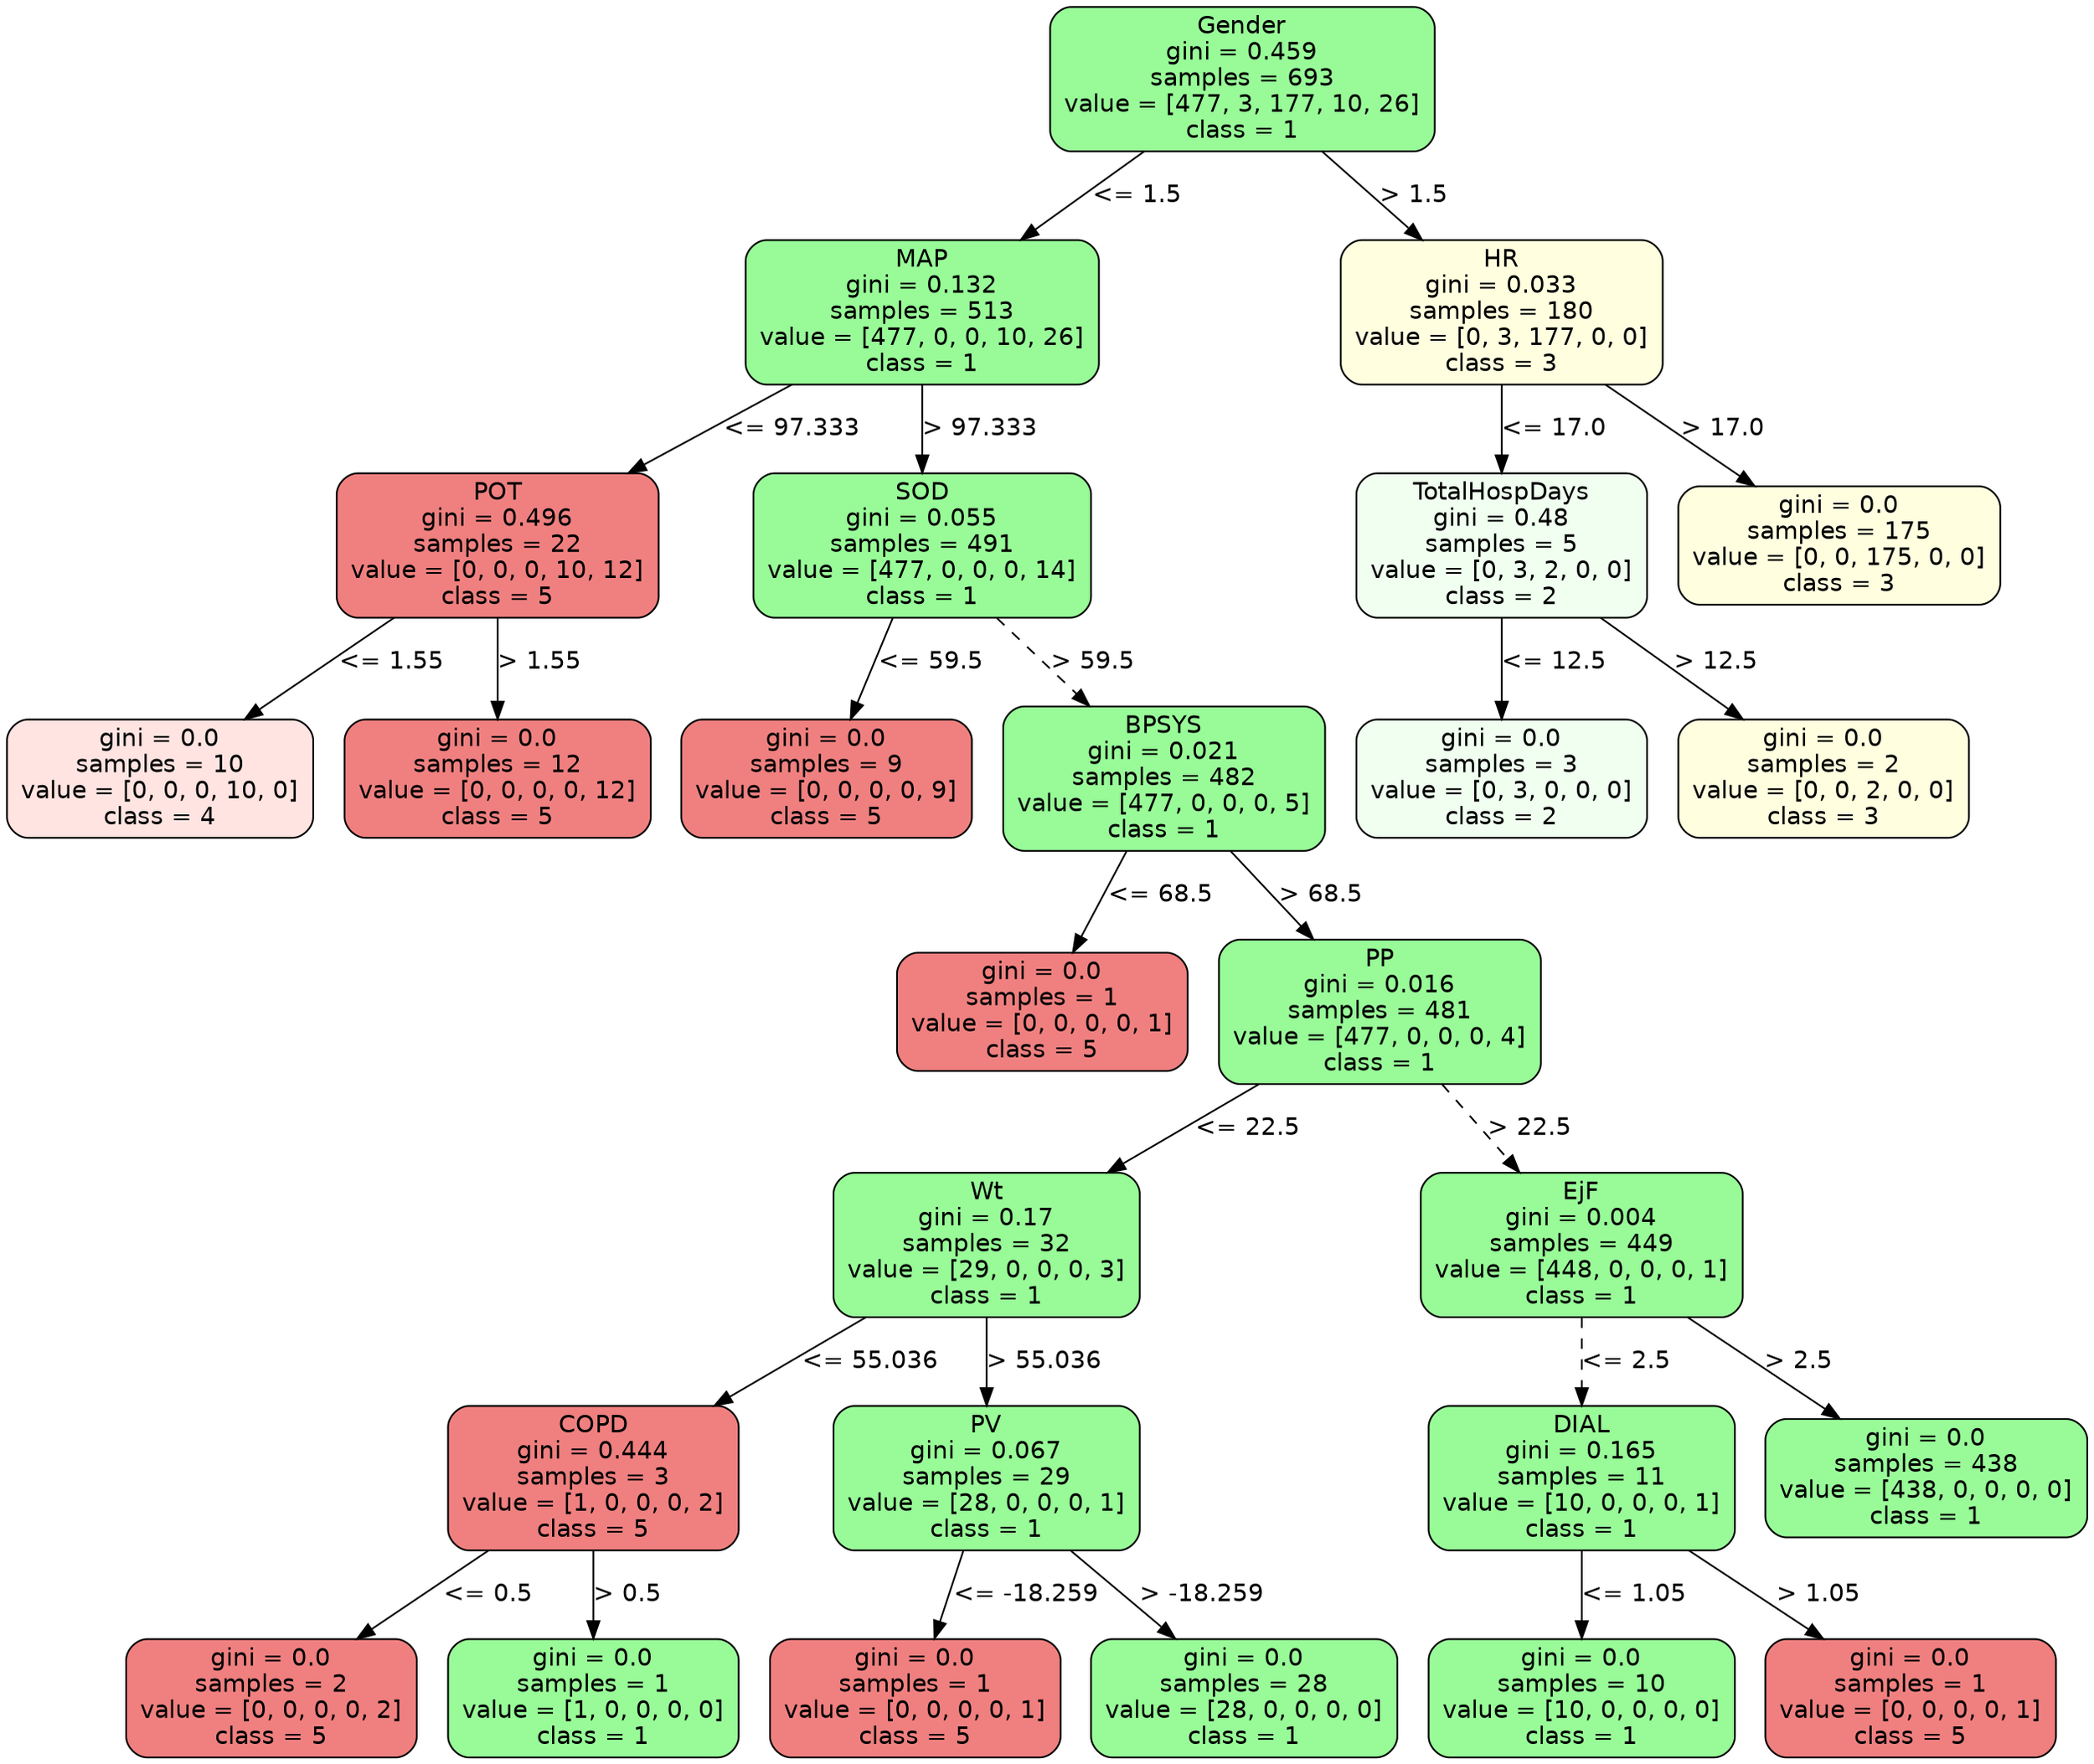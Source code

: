 strict digraph Tree {
	graph [bb="0,0,1019,1006"];
	node [color=black,
		fontname=helvetica,
		label="\N",
		shape=box,
		style="filled, rounded"
	];
	edge [fontname=helvetica];
	0	[fillcolor=palegreen,
		height=1.1528,
		label="Gender\ngini = 0.459\nsamples = 693\nvalue = [477, 3, 177, 10, 26]\nclass = 1",
		pos="605.5,964.5",
		width=2.5694];
	1	[fillcolor=palegreen,
		height=1.1528,
		label="MAP\ngini = 0.132\nsamples = 513\nvalue = [477, 0, 0, 10, 26]\nclass = 1",
		pos="447.5,830.5",
		width=2.3611];
	0 -> 1	[label="<= 1.5",
		labelangle=45,
		labeldistance=2.5,
		lp="551.5,897.5",
		op="<=",
		param=1.5,
		pos="e,496.03,872.05 556.81,922.82 540.06,908.83 521.17,893.04 503.86,878.59",
		style=solid];
	22	[fillcolor=lightyellow,
		height=1.1528,
		label="HR\ngini = 0.033\nsamples = 180\nvalue = [0, 3, 177, 0, 0]\nclass = 3",
		pos="732.5,830.5",
		width=2.1528];
	0 -> 22	[label="> 1.5",
		labelangle=-45,
		labeldistance=2.5,
		lp="689,897.5",
		op=">",
		param=1.5,
		pos="e,693.27,872.27 644.64,922.82 657.8,909.14 672.6,893.76 686.25,879.57",
		style=solid];
	2	[fillcolor=lightcoral,
		height=1.1528,
		label="POT\ngini = 0.496\nsamples = 22\nvalue = [0, 0, 0, 10, 12]\nclass = 5",
		pos="238.5,696.5",
		width=2.1528];
	1 -> 2	[label="<= 97.333",
		lp="380.5,763.5",
		op="<=",
		param=97.333,
		pos="e,302.87,738.15 383.37,789 360.61,774.62 334.83,758.34 311.39,743.53",
		style=solid];
	5	[fillcolor=palegreen,
		height=1.1528,
		label="SOD\ngini = 0.055\nsamples = 491\nvalue = [477, 0, 0, 0, 14]\nclass = 1",
		pos="447.5,696.5",
		width=2.25];
	1 -> 5	[label="> 97.333",
		lp="474.5,763.5",
		op=">",
		param=97.333,
		pos="e,447.5,738.27 447.5,788.82 447.5,776.02 447.5,761.73 447.5,748.32",
		style=solid];
	3	[fillcolor=mistyrose,
		height=0.94444,
		label="gini = 0.0\nsamples = 10\nvalue = [0, 0, 0, 10, 0]\nclass = 4",
		pos="73.5,562.5",
		width=2.0417];
	2 -> 3	[label="<= 1.55",
		lp="185,629.5",
		op="<=",
		param=1.55,
		pos="e,114.79,596.53 187.65,654.82 167,638.3 143.24,619.29 122.75,602.9",
		style=solid];
	4	[fillcolor=lightcoral,
		height=0.94444,
		label="gini = 0.0\nsamples = 12\nvalue = [0, 0, 0, 0, 12]\nclass = 5",
		pos="238.5,562.5",
		width=2.0417];
	2 -> 4	[label="> 1.55",
		lp="258,629.5",
		op=">",
		param=1.55,
		pos="e,238.5,596.74 238.5,654.82 238.5,639.68 238.5,622.44 238.5,607.05",
		style=solid];
	6	[fillcolor=lightcoral,
		height=0.94444,
		label="gini = 0.0\nsamples = 9\nvalue = [0, 0, 0, 0, 9]\nclass = 5",
		pos="400.5,562.5",
		width=1.9444];
	5 -> 6	[label="<= 59.5",
		lp="449,629.5",
		op="<=",
		param=59.5,
		pos="e,412.34,596.74 433.01,654.82 427.52,639.39 421.25,621.78 415.69,606.17",
		style=solid];
	7	[fillcolor=palegreen,
		height=1.1528,
		label="BPSYS\ngini = 0.021\nsamples = 482\nvalue = [477, 0, 0, 0, 5]\nclass = 1",
		pos="566.5,562.5",
		width=2.1528];
	5 -> 7	[label="> 59.5",
		lp="531,629.5",
		op=">",
		param=59.5,
		pos="e,529.74,604.27 484.17,654.82 496.39,641.27 510.12,626.04 522.81,611.96",
		style=dashed];
	8	[fillcolor=lightcoral,
		height=0.94444,
		label="gini = 0.0\nsamples = 1\nvalue = [0, 0, 0, 0, 1]\nclass = 5",
		pos="507.5,428.5",
		width=1.9444];
	7 -> 8	[label="<= 68.5",
		lp="563,495.5",
		op="<=",
		param=68.5,
		pos="e,522.36,462.74 548.32,520.82 541.42,505.39 533.55,487.78 526.57,472.17",
		style=solid];
	9	[fillcolor=palegreen,
		height=1.1528,
		label="PP\ngini = 0.016\nsamples = 481\nvalue = [477, 0, 0, 0, 4]\nclass = 1",
		pos="673.5,428.5",
		width=2.1528];
	7 -> 9	[label="> 68.5",
		lp="643,495.5",
		op=">",
		param=68.5,
		pos="e,640.45,470.27 599.48,520.82 610.36,507.39 622.58,492.32 633.9,478.35",
		style=solid];
	10	[fillcolor=palegreen,
		height=1.1528,
		label="Wt\ngini = 0.17\nsamples = 32\nvalue = [29, 0, 0, 0, 3]\nclass = 1",
		pos="481.5,294.5",
		width=2.0417];
	9 -> 10	[label="<= 22.5",
		lp="607,361.5",
		op="<=",
		param=22.5,
		pos="e,540.63,336.15 614.59,387 593.86,372.75 570.41,356.62 549.02,341.92",
		style=solid];
	17	[fillcolor=palegreen,
		height=1.1528,
		label="EjF\ngini = 0.004\nsamples = 449\nvalue = [448, 0, 0, 0, 1]\nclass = 1",
		pos="772.5,294.5",
		width=2.1528];
	9 -> 17	[label="> 22.5",
		lp="746,361.5",
		op=">",
		param=22.5,
		pos="e,741.92,336.27 704.01,386.82 714.08,373.39 725.38,358.32 735.86,344.35",
		style=dashed];
	11	[fillcolor=lightcoral,
		height=1.1528,
		label="COPD\ngini = 0.444\nsamples = 3\nvalue = [1, 0, 0, 0, 2]\nclass = 5",
		pos="287.5,160.5",
		width=1.9444];
	10 -> 11	[label="<= 55.036",
		lp="421.5,227.5",
		op="<=",
		param=55.036,
		pos="e,347.25,202.15 421.98,253 401.03,238.75 377.33,222.62 355.73,207.92",
		style=solid];
	14	[fillcolor=palegreen,
		height=1.1528,
		label="PV\ngini = 0.067\nsamples = 29\nvalue = [28, 0, 0, 0, 1]\nclass = 1",
		pos="481.5,160.5",
		width=2.0417];
	10 -> 14	[label="> 55.036",
		lp="508.5,227.5",
		op=">",
		param=55.036,
		pos="e,481.5,202.27 481.5,252.82 481.5,240.02 481.5,225.73 481.5,212.32",
		style=solid];
	12	[fillcolor=lightcoral,
		height=0.94444,
		label="gini = 0.0\nsamples = 2\nvalue = [0, 0, 0, 0, 2]\nclass = 5",
		pos="129.5,34",
		width=1.9444];
	11 -> 12	[label="<= 0.5",
		lp="233.5,93.5",
		op="<=",
		param=0.5,
		pos="e,171.6,68.177 235.76,118.73 217.74,104.53 197.55,88.62 179.65,74.517",
		style=solid];
	13	[fillcolor=palegreen,
		height=0.94444,
		label="gini = 0.0\nsamples = 1\nvalue = [1, 0, 0, 0, 0]\nclass = 1",
		pos="287.5,34",
		width=1.9444];
	11 -> 13	[label="> 0.5",
		lp="303,93.5",
		op=">",
		param=0.5,
		pos="e,287.5,68.379 287.5,118.73 287.5,105.86 287.5,91.597 287.5,78.541",
		style=solid];
	15	[fillcolor=lightcoral,
		height=0.94444,
		label="gini = 0.0\nsamples = 1\nvalue = [0, 0, 0, 0, 1]\nclass = 5",
		pos="445.5,34",
		width=1.9444];
	14 -> 15	[label="<= -18.259",
		lp="499,93.5",
		op="<=",
		param=-18.259,
		pos="e,455.15,68.379 469.71,118.73 465.95,105.74 461.78,91.314 457.98,78.153",
		style=solid];
	16	[fillcolor=palegreen,
		height=0.94444,
		label="gini = 0.0\nsamples = 28\nvalue = [28, 0, 0, 0, 0]\nclass = 1",
		pos="607.5,34",
		width=2.0417];
	14 -> 16	[label="> -18.259",
		lp="585.5,93.5",
		op=">",
		param=-18.259,
		pos="e,573.72,68.379 522.76,118.73 536.81,104.84 552.52,89.328 566.55,75.462",
		style=solid];
	18	[fillcolor=palegreen,
		height=1.1528,
		label="DIAL\ngini = 0.165\nsamples = 11\nvalue = [10, 0, 0, 0, 1]\nclass = 1",
		pos="772.5,160.5",
		width=2.0417];
	17 -> 18	[label="<= 2.5",
		lp="792.5,227.5",
		op="<=",
		param=2.5,
		pos="e,772.5,202.27 772.5,252.82 772.5,240.02 772.5,225.73 772.5,212.32",
		style=dashed];
	21	[fillcolor=palegreen,
		height=0.94444,
		label="gini = 0.0\nsamples = 438\nvalue = [438, 0, 0, 0, 0]\nclass = 1",
		pos="941.5,160.5",
		width=2.1528];
	17 -> 21	[label="> 2.5",
		lp="878,227.5",
		op=">",
		param=2.5,
		pos="e,899.21,194.53 824.58,252.82 845.83,236.23 870.29,217.12 891.33,200.69",
		style=solid];
	19	[fillcolor=palegreen,
		height=0.94444,
		label="gini = 0.0\nsamples = 10\nvalue = [10, 0, 0, 0, 0]\nclass = 1",
		pos="772.5,34",
		width=2.0417];
	18 -> 19	[label="<= 1.05",
		lp="796,93.5",
		op="<=",
		param=1.05,
		pos="e,772.5,68.379 772.5,118.73 772.5,105.86 772.5,91.597 772.5,78.541",
		style=solid];
	20	[fillcolor=lightcoral,
		height=0.94444,
		label="gini = 0.0\nsamples = 1\nvalue = [0, 0, 0, 0, 1]\nclass = 5",
		pos="934.5,34",
		width=1.9444];
	18 -> 20	[label="> 1.05",
		lp="888,93.5",
		op=">",
		param=1.05,
		pos="e,891.33,68.177 825.54,118.73 844.03,104.53 864.73,88.62 883.08,74.517",
		style=solid];
	23	[fillcolor=honeydew,
		height=1.1528,
		label="TotalHospDays\ngini = 0.48\nsamples = 5\nvalue = [0, 3, 2, 0, 0]\nclass = 2",
		pos="732.5,696.5",
		width=1.9444];
	22 -> 23	[label="<= 17.0",
		lp="756,763.5",
		op="<=",
		param=17.0,
		pos="e,732.5,738.27 732.5,788.82 732.5,776.02 732.5,761.73 732.5,748.32",
		style=solid];
	26	[fillcolor=lightyellow,
		height=0.94444,
		label="gini = 0.0\nsamples = 175\nvalue = [0, 0, 175, 0, 0]\nclass = 3",
		pos="898.5,696.5",
		width=2.1528];
	22 -> 26	[label="> 17.0",
		lp="840,763.5",
		op=">",
		param=17.0,
		pos="e,856.96,730.53 783.66,788.82 804.43,772.3 828.34,753.29 848.95,736.9",
		style=solid];
	24	[fillcolor=honeydew,
		height=0.94444,
		label="gini = 0.0\nsamples = 3\nvalue = [0, 3, 0, 0, 0]\nclass = 2",
		pos="732.5,562.5",
		width=1.9444];
	23 -> 24	[label="<= 12.5",
		lp="756,629.5",
		op="<=",
		param=12.5,
		pos="e,732.5,596.74 732.5,654.82 732.5,639.68 732.5,622.44 732.5,607.05",
		style=solid];
	25	[fillcolor=lightyellow,
		height=0.94444,
		label="gini = 0.0\nsamples = 2\nvalue = [0, 0, 2, 0, 0]\nclass = 3",
		pos="890.5,562.5",
		width=1.9444];
	23 -> 25	[label="> 12.5",
		lp="836,629.5",
		op=">",
		param=12.5,
		pos="e,850.97,596.53 781.19,654.82 800.88,638.37 823.52,619.46 843.07,603.12",
		style=solid];
}
